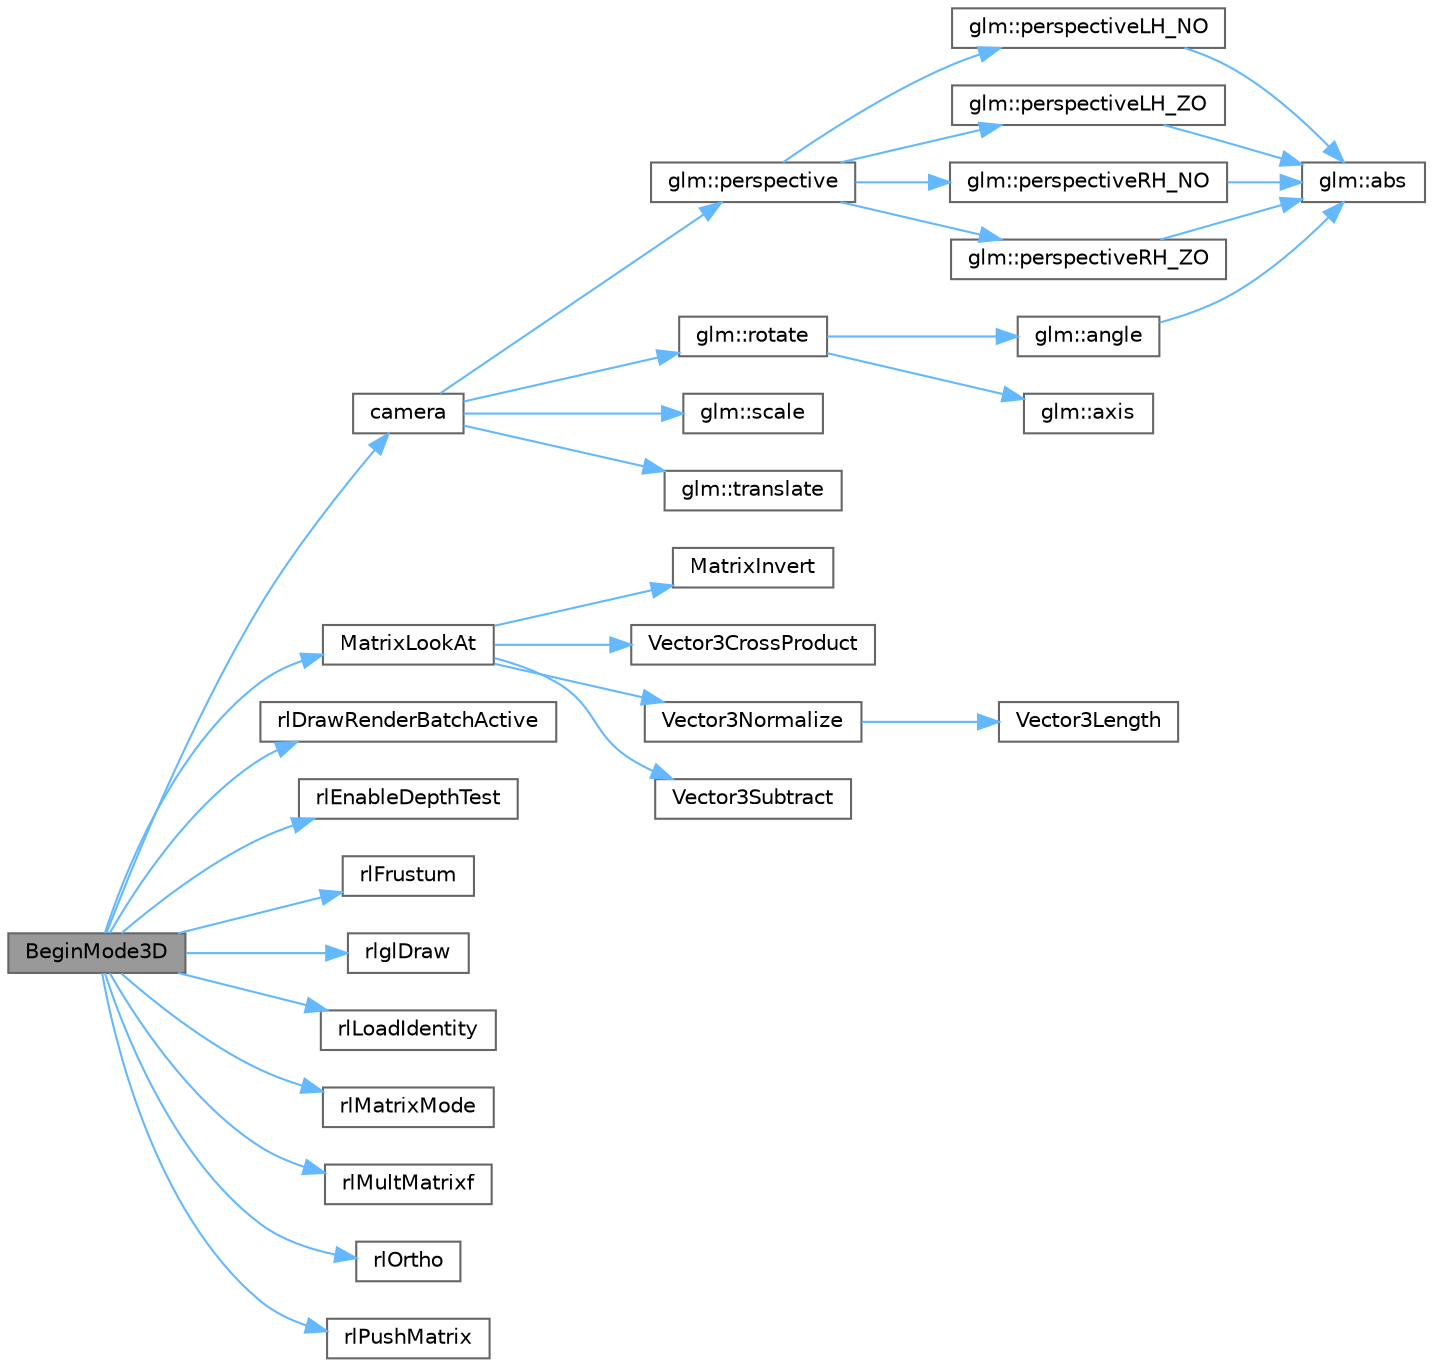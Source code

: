 digraph "BeginMode3D"
{
 // LATEX_PDF_SIZE
  bgcolor="transparent";
  edge [fontname=Helvetica,fontsize=10,labelfontname=Helvetica,labelfontsize=10];
  node [fontname=Helvetica,fontsize=10,shape=box,height=0.2,width=0.4];
  rankdir="LR";
  Node1 [id="Node000001",label="BeginMode3D",height=0.2,width=0.4,color="gray40", fillcolor="grey60", style="filled", fontcolor="black",tooltip=" "];
  Node1 -> Node2 [id="edge32_Node000001_Node000002",color="steelblue1",style="solid",tooltip=" "];
  Node2 [id="Node000002",label="camera",height=0.2,width=0.4,color="grey40", fillcolor="white", style="filled",URL="$_classes_2lib_2glm_2test_2cmake_2test__find__glm_8cpp.html#a8f389d10179adf56cc907127d615c000",tooltip=" "];
  Node2 -> Node3 [id="edge33_Node000002_Node000003",color="steelblue1",style="solid",tooltip=" "];
  Node3 [id="Node000003",label="glm::perspective",height=0.2,width=0.4,color="grey40", fillcolor="white", style="filled",URL="$group__ext__matrix__clip__space.html#ga9e13be491fd69a438c8fda440cf0156e",tooltip=" "];
  Node3 -> Node4 [id="edge34_Node000003_Node000004",color="steelblue1",style="solid",tooltip=" "];
  Node4 [id="Node000004",label="glm::perspectiveLH_NO",height=0.2,width=0.4,color="grey40", fillcolor="white", style="filled",URL="$group__ext__matrix__clip__space.html#gaaf666c22f31e443004f2192706ef4fdc",tooltip=" "];
  Node4 -> Node5 [id="edge35_Node000004_Node000005",color="steelblue1",style="solid",tooltip=" "];
  Node5 [id="Node000005",label="glm::abs",height=0.2,width=0.4,color="grey40", fillcolor="white", style="filled",URL="$group__core__func__common.html#ga439e60a72eadecfeda2df5449c613a64",tooltip=" "];
  Node3 -> Node6 [id="edge36_Node000003_Node000006",color="steelblue1",style="solid",tooltip=" "];
  Node6 [id="Node000006",label="glm::perspectiveLH_ZO",height=0.2,width=0.4,color="grey40", fillcolor="white", style="filled",URL="$group__ext__matrix__clip__space.html#ga947bfc6e136d0a6bc75b8a0fa10f568d",tooltip=" "];
  Node6 -> Node5 [id="edge37_Node000006_Node000005",color="steelblue1",style="solid",tooltip=" "];
  Node3 -> Node7 [id="edge38_Node000003_Node000007",color="steelblue1",style="solid",tooltip=" "];
  Node7 [id="Node000007",label="glm::perspectiveRH_NO",height=0.2,width=0.4,color="grey40", fillcolor="white", style="filled",URL="$group__ext__matrix__clip__space.html#ga68eacfaf3cbfbc7a5465a9a0e4701ce6",tooltip=" "];
  Node7 -> Node5 [id="edge39_Node000007_Node000005",color="steelblue1",style="solid",tooltip=" "];
  Node3 -> Node8 [id="edge40_Node000003_Node000008",color="steelblue1",style="solid",tooltip=" "];
  Node8 [id="Node000008",label="glm::perspectiveRH_ZO",height=0.2,width=0.4,color="grey40", fillcolor="white", style="filled",URL="$group__ext__matrix__clip__space.html#ga703204a33716e0eefc1a6ff383ab62ed",tooltip=" "];
  Node8 -> Node5 [id="edge41_Node000008_Node000005",color="steelblue1",style="solid",tooltip=" "];
  Node2 -> Node9 [id="edge42_Node000002_Node000009",color="steelblue1",style="solid",tooltip=" "];
  Node9 [id="Node000009",label="glm::rotate",height=0.2,width=0.4,color="grey40", fillcolor="white", style="filled",URL="$group__ext__matrix__transform.html#ga42613eb0c7deb5f5188fc159df6c8950",tooltip=" "];
  Node9 -> Node10 [id="edge43_Node000009_Node000010",color="steelblue1",style="solid",tooltip=" "];
  Node10 [id="Node000010",label="glm::angle",height=0.2,width=0.4,color="grey40", fillcolor="white", style="filled",URL="$group__ext__quaternion__trigonometric.html#ga8aa248b31d5ade470c87304df5eb7bd8",tooltip=" "];
  Node10 -> Node5 [id="edge44_Node000010_Node000005",color="steelblue1",style="solid",tooltip=" "];
  Node9 -> Node11 [id="edge45_Node000009_Node000011",color="steelblue1",style="solid",tooltip=" "];
  Node11 [id="Node000011",label="glm::axis",height=0.2,width=0.4,color="grey40", fillcolor="white", style="filled",URL="$group__ext__quaternion__trigonometric.html#gac2b65b953ea72827e172fc39035964a7",tooltip=" "];
  Node2 -> Node12 [id="edge46_Node000002_Node000012",color="steelblue1",style="solid",tooltip=" "];
  Node12 [id="Node000012",label="glm::scale",height=0.2,width=0.4,color="grey40", fillcolor="white", style="filled",URL="$group__ext__matrix__transform.html#gaae2f8b2080622b24b85e1096748599b6",tooltip=" "];
  Node2 -> Node13 [id="edge47_Node000002_Node000013",color="steelblue1",style="solid",tooltip=" "];
  Node13 [id="Node000013",label="glm::translate",height=0.2,width=0.4,color="grey40", fillcolor="white", style="filled",URL="$group__ext__matrix__transform.html#ga67d8473d6b293d1bb2b4eaf249795cab",tooltip=" "];
  Node1 -> Node14 [id="edge48_Node000001_Node000014",color="steelblue1",style="solid",tooltip=" "];
  Node14 [id="Node000014",label="MatrixLookAt",height=0.2,width=0.4,color="grey40", fillcolor="white", style="filled",URL="$_classes_2lib_2raylib_2src_2raymath_8h.html#aa5e02c87229c2497da3932b0e7340cd9",tooltip=" "];
  Node14 -> Node15 [id="edge49_Node000014_Node000015",color="steelblue1",style="solid",tooltip=" "];
  Node15 [id="Node000015",label="MatrixInvert",height=0.2,width=0.4,color="grey40", fillcolor="white", style="filled",URL="$_classes_2lib_2raylib_2src_2raymath_8h.html#a183096baaafa38f55e199d771aa30d25",tooltip=" "];
  Node14 -> Node16 [id="edge50_Node000014_Node000016",color="steelblue1",style="solid",tooltip=" "];
  Node16 [id="Node000016",label="Vector3CrossProduct",height=0.2,width=0.4,color="grey40", fillcolor="white", style="filled",URL="$_classes_2lib_2raylib_2src_2raymath_8h.html#a3bf0ab88b92ca0b1a80c570106e19ddb",tooltip=" "];
  Node14 -> Node17 [id="edge51_Node000014_Node000017",color="steelblue1",style="solid",tooltip=" "];
  Node17 [id="Node000017",label="Vector3Normalize",height=0.2,width=0.4,color="grey40", fillcolor="white", style="filled",URL="$_classes_2lib_2raylib_2src_2raymath_8h.html#ac5fa29124068e3254305bea68ec5da49",tooltip=" "];
  Node17 -> Node18 [id="edge52_Node000017_Node000018",color="steelblue1",style="solid",tooltip=" "];
  Node18 [id="Node000018",label="Vector3Length",height=0.2,width=0.4,color="grey40", fillcolor="white", style="filled",URL="$_classes_2lib_2raylib_2src_2raymath_8h.html#abda0658a26f2e98d1c07f1126e130e46",tooltip=" "];
  Node14 -> Node19 [id="edge53_Node000014_Node000019",color="steelblue1",style="solid",tooltip=" "];
  Node19 [id="Node000019",label="Vector3Subtract",height=0.2,width=0.4,color="grey40", fillcolor="white", style="filled",URL="$_classes_2lib_2raylib_2src_2raymath_8h.html#a62a5234e94fb75062e98c4733806fa0f",tooltip=" "];
  Node1 -> Node20 [id="edge54_Node000001_Node000020",color="steelblue1",style="solid",tooltip=" "];
  Node20 [id="Node000020",label="rlDrawRenderBatchActive",height=0.2,width=0.4,color="grey40", fillcolor="white", style="filled",URL="$_classes_2lib_2rlgl_8h.html#aad74e9f8602d1da4538b2ee54ecd59d7",tooltip=" "];
  Node1 -> Node21 [id="edge55_Node000001_Node000021",color="steelblue1",style="solid",tooltip=" "];
  Node21 [id="Node000021",label="rlEnableDepthTest",height=0.2,width=0.4,color="grey40", fillcolor="white", style="filled",URL="$_classes_2lib_2raylib_2src_2rlgl_8h.html#ab8e711b97ce45977fd165b863d3dd037",tooltip=" "];
  Node1 -> Node22 [id="edge56_Node000001_Node000022",color="steelblue1",style="solid",tooltip=" "];
  Node22 [id="Node000022",label="rlFrustum",height=0.2,width=0.4,color="grey40", fillcolor="white", style="filled",URL="$_classes_2lib_2raylib_2src_2rlgl_8h.html#aa36ba56898e4eb7d450f6ba661652600",tooltip=" "];
  Node1 -> Node23 [id="edge57_Node000001_Node000023",color="steelblue1",style="solid",tooltip=" "];
  Node23 [id="Node000023",label="rlglDraw",height=0.2,width=0.4,color="grey40", fillcolor="white", style="filled",URL="$_classes_2lib_2raylib_2src_2rlgl_8h.html#a09c1d3b2838d4bc10deeb406acdeb2fe",tooltip=" "];
  Node1 -> Node24 [id="edge58_Node000001_Node000024",color="steelblue1",style="solid",tooltip=" "];
  Node24 [id="Node000024",label="rlLoadIdentity",height=0.2,width=0.4,color="grey40", fillcolor="white", style="filled",URL="$_classes_2lib_2raylib_2src_2rlgl_8h.html#a280a493bc43af375d22af8f127db3a7e",tooltip=" "];
  Node1 -> Node25 [id="edge59_Node000001_Node000025",color="steelblue1",style="solid",tooltip=" "];
  Node25 [id="Node000025",label="rlMatrixMode",height=0.2,width=0.4,color="grey40", fillcolor="white", style="filled",URL="$_classes_2lib_2raylib_2src_2rlgl_8h.html#af0b65875cce7839b869464b01af30ee5",tooltip=" "];
  Node1 -> Node26 [id="edge60_Node000001_Node000026",color="steelblue1",style="solid",tooltip=" "];
  Node26 [id="Node000026",label="rlMultMatrixf",height=0.2,width=0.4,color="grey40", fillcolor="white", style="filled",URL="$_classes_2lib_2raylib_2src_2rlgl_8h.html#a9ad2eb8e6ae2c1f1eab5b11e1808df13",tooltip=" "];
  Node1 -> Node27 [id="edge61_Node000001_Node000027",color="steelblue1",style="solid",tooltip=" "];
  Node27 [id="Node000027",label="rlOrtho",height=0.2,width=0.4,color="grey40", fillcolor="white", style="filled",URL="$_classes_2lib_2raylib_2src_2rlgl_8h.html#a511be6da60b5c021abab8c4ee162af2a",tooltip=" "];
  Node1 -> Node28 [id="edge62_Node000001_Node000028",color="steelblue1",style="solid",tooltip=" "];
  Node28 [id="Node000028",label="rlPushMatrix",height=0.2,width=0.4,color="grey40", fillcolor="white", style="filled",URL="$_classes_2lib_2raylib_2src_2rlgl_8h.html#a5f926caa45b57b3de67aa0afc2d2bb0e",tooltip=" "];
}
